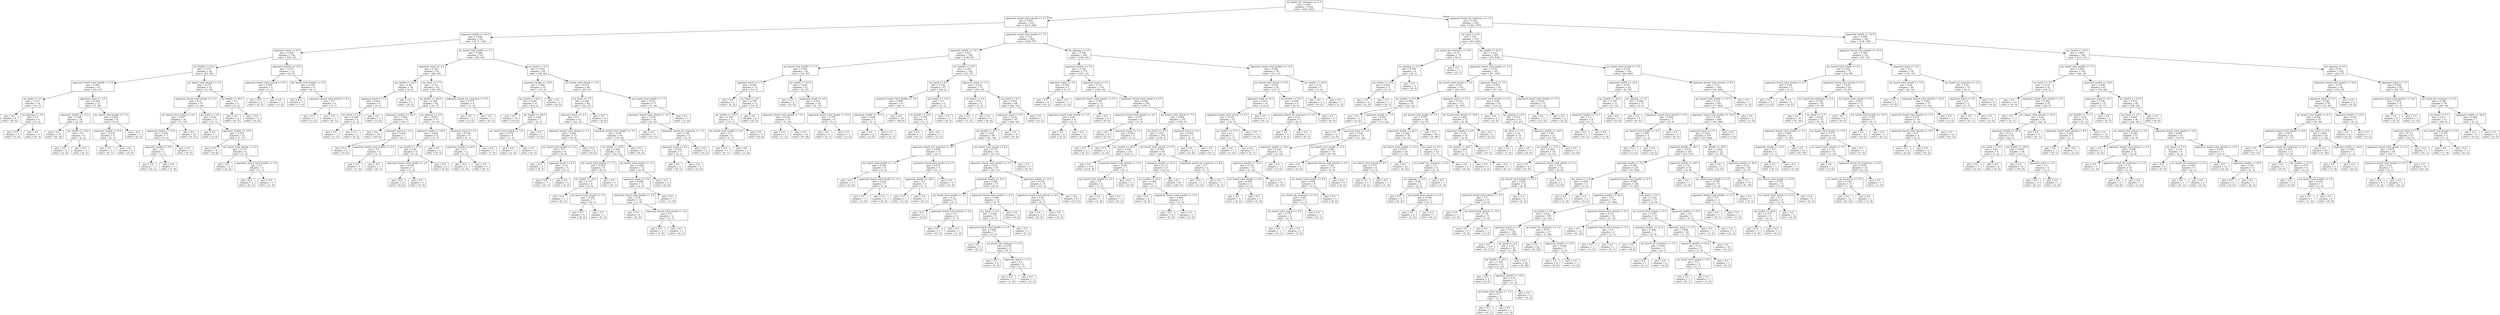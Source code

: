 digraph Tree {
node [shape=box] ;
0 [label="my_board_nb_creatures <= 1.5\ngini = 0.493\nsamples = 1434\nvalue = [633, 801]"] ;
1 [label="opponent_board_total_attack <= 4.5\ngini = 0.443\nsamples = 616\nvalue = [412, 204]"] ;
0 -> 1 [labeldistance=2.5, labelangle=45, headlabel="True"] ;
2 [label="opponent_health <= 20.5\ngini = 0.498\nsamples = 251\nvalue = [117, 134]"] ;
1 -> 2 ;
3 [label="opponent_hand <= 6.5\ngini = 0.426\nsamples = 104\nvalue = [32, 72]"] ;
2 -> 3 ;
4 [label="my_health <= 19.5\ngini = 0.375\nsamples = 92\nvalue = [23, 69]"] ;
3 -> 4 ;
5 [label="opponent_board_total_health <= 0.5\ngini = 0.493\nsamples = 41\nvalue = [18, 23]"] ;
4 -> 5 ;
6 [label="my_hand <= 3.5\ngini = 0.337\nsamples = 14\nvalue = [11, 3]"] ;
5 -> 6 ;
7 [label="gini = 0.0\nsamples = 8\nvalue = [8, 0]"] ;
6 -> 7 ;
8 [label="me_playing <= 0.5\ngini = 0.5\nsamples = 6\nvalue = [3, 3]"] ;
6 -> 8 ;
9 [label="gini = 0.0\nsamples = 3\nvalue = [3, 0]"] ;
8 -> 9 ;
10 [label="gini = 0.0\nsamples = 3\nvalue = [0, 3]"] ;
8 -> 10 ;
11 [label="opponent_hand <= 2.5\ngini = 0.384\nsamples = 27\nvalue = [7, 20]"] ;
5 -> 11 ;
12 [label="opponent_health <= 15.5\ngini = 0.198\nsamples = 18\nvalue = [2, 16]"] ;
11 -> 12 ;
13 [label="gini = 0.0\nsamples = 14\nvalue = [0, 14]"] ;
12 -> 13 ;
14 [label="my_health <= 14.0\ngini = 0.5\nsamples = 4\nvalue = [2, 2]"] ;
12 -> 14 ;
15 [label="gini = 0.0\nsamples = 2\nvalue = [2, 0]"] ;
14 -> 15 ;
16 [label="gini = 0.0\nsamples = 2\nvalue = [0, 2]"] ;
14 -> 16 ;
17 [label="my_board_total_health <= 1.5\ngini = 0.494\nsamples = 9\nvalue = [5, 4]"] ;
11 -> 17 ;
18 [label="opponent_health <= 6.5\ngini = 0.278\nsamples = 6\nvalue = [5, 1]"] ;
17 -> 18 ;
19 [label="gini = 0.0\nsamples = 1\nvalue = [0, 1]"] ;
18 -> 19 ;
20 [label="gini = 0.0\nsamples = 5\nvalue = [5, 0]"] ;
18 -> 20 ;
21 [label="gini = 0.0\nsamples = 3\nvalue = [0, 3]"] ;
17 -> 21 ;
22 [label="my_board_total_attack <= 5.5\ngini = 0.177\nsamples = 51\nvalue = [5, 46]"] ;
4 -> 22 ;
23 [label="opponent_board_total_attack <= 3.5\ngini = 0.12\nsamples = 47\nvalue = [3, 44]"] ;
22 -> 23 ;
24 [label="my_board_total_attack <= 0.5\ngini = 0.057\nsamples = 34\nvalue = [1, 33]"] ;
23 -> 24 ;
25 [label="opponent_health <= 14.5\ngini = 0.245\nsamples = 7\nvalue = [1, 6]"] ;
24 -> 25 ;
26 [label="opponent_health <= 9.0\ngini = 0.5\nsamples = 2\nvalue = [1, 1]"] ;
25 -> 26 ;
27 [label="gini = 0.0\nsamples = 1\nvalue = [0, 1]"] ;
26 -> 27 ;
28 [label="gini = 0.0\nsamples = 1\nvalue = [1, 0]"] ;
26 -> 28 ;
29 [label="gini = 0.0\nsamples = 5\nvalue = [0, 5]"] ;
25 -> 29 ;
30 [label="gini = 0.0\nsamples = 27\nvalue = [0, 27]"] ;
24 -> 30 ;
31 [label="my_hand <= 2.5\ngini = 0.26\nsamples = 13\nvalue = [2, 11]"] ;
23 -> 31 ;
32 [label="gini = 0.0\nsamples = 1\nvalue = [1, 0]"] ;
31 -> 32 ;
33 [label="opponent_health <= 18.5\ngini = 0.153\nsamples = 12\nvalue = [1, 11]"] ;
31 -> 33 ;
34 [label="gini = 0.0\nsamples = 8\nvalue = [0, 8]"] ;
33 -> 34 ;
35 [label="my_board_total_attack <= 2.0\ngini = 0.375\nsamples = 4\nvalue = [1, 3]"] ;
33 -> 35 ;
36 [label="gini = 0.0\nsamples = 2\nvalue = [0, 2]"] ;
35 -> 36 ;
37 [label="opponent_board_total_health <= 3.5\ngini = 0.5\nsamples = 2\nvalue = [1, 1]"] ;
35 -> 37 ;
38 [label="gini = 0.0\nsamples = 1\nvalue = [0, 1]"] ;
37 -> 38 ;
39 [label="gini = 0.0\nsamples = 1\nvalue = [1, 0]"] ;
37 -> 39 ;
40 [label="my_health <= 25.0\ngini = 0.5\nsamples = 4\nvalue = [2, 2]"] ;
22 -> 40 ;
41 [label="gini = 0.0\nsamples = 2\nvalue = [0, 2]"] ;
40 -> 41 ;
42 [label="gini = 0.0\nsamples = 2\nvalue = [2, 0]"] ;
40 -> 42 ;
43 [label="opponent_health <= 12.5\ngini = 0.375\nsamples = 12\nvalue = [9, 3]"] ;
3 -> 43 ;
44 [label="opponent_board_total_attack <= 0.5\ngini = 0.444\nsamples = 3\nvalue = [1, 2]"] ;
43 -> 44 ;
45 [label="gini = 0.0\nsamples = 2\nvalue = [0, 2]"] ;
44 -> 45 ;
46 [label="gini = 0.0\nsamples = 1\nvalue = [1, 0]"] ;
44 -> 46 ;
47 [label="my_board_total_health <= 2.0\ngini = 0.198\nsamples = 9\nvalue = [8, 1]"] ;
43 -> 47 ;
48 [label="gini = 0.0\nsamples = 7\nvalue = [7, 0]"] ;
47 -> 48 ;
49 [label="opponent_board_total_attack <= 2.0\ngini = 0.5\nsamples = 2\nvalue = [1, 1]"] ;
47 -> 49 ;
50 [label="gini = 0.0\nsamples = 1\nvalue = [1, 0]"] ;
49 -> 50 ;
51 [label="gini = 0.0\nsamples = 1\nvalue = [0, 1]"] ;
49 -> 51 ;
52 [label="my_board_total_health <= 1.5\ngini = 0.488\nsamples = 147\nvalue = [85, 62]"] ;
2 -> 52 ;
53 [label="opponent_hand <= 2.5\ngini = 0.383\nsamples = 62\nvalue = [46, 16]"] ;
52 -> 53 ;
54 [label="my_health <= 20.5\ngini = 0.48\nsamples = 10\nvalue = [4, 6]"] ;
53 -> 54 ;
55 [label="opponent_hand <= 1.5\ngini = 0.444\nsamples = 6\nvalue = [4, 2]"] ;
54 -> 55 ;
56 [label="my_hand <= 2.0\ngini = 0.444\nsamples = 3\nvalue = [1, 2]"] ;
55 -> 56 ;
57 [label="gini = 0.0\nsamples = 1\nvalue = [1, 0]"] ;
56 -> 57 ;
58 [label="gini = 0.0\nsamples = 2\nvalue = [0, 2]"] ;
56 -> 58 ;
59 [label="gini = 0.0\nsamples = 3\nvalue = [3, 0]"] ;
55 -> 59 ;
60 [label="gini = 0.0\nsamples = 4\nvalue = [0, 4]"] ;
54 -> 60 ;
61 [label="my_hand <= 7.5\ngini = 0.311\nsamples = 52\nvalue = [42, 10]"] ;
53 -> 61 ;
62 [label="my_health <= 26.5\ngini = 0.249\nsamples = 48\nvalue = [41, 7]"] ;
61 -> 62 ;
63 [label="opponent_health <= 29.5\ngini = 0.062\nsamples = 31\nvalue = [30, 1]"] ;
62 -> 63 ;
64 [label="gini = 0.0\nsamples = 24\nvalue = [24, 0]"] ;
63 -> 64 ;
65 [label="opponent_hand <= 3.5\ngini = 0.245\nsamples = 7\nvalue = [6, 1]"] ;
63 -> 65 ;
66 [label="gini = 0.0\nsamples = 5\nvalue = [5, 0]"] ;
65 -> 66 ;
67 [label="opponent_board_total_health <= 2.5\ngini = 0.5\nsamples = 2\nvalue = [1, 1]"] ;
65 -> 67 ;
68 [label="gini = 0.0\nsamples = 1\nvalue = [1, 0]"] ;
67 -> 68 ;
69 [label="gini = 0.0\nsamples = 1\nvalue = [0, 1]"] ;
67 -> 69 ;
70 [label="me_playing <= 0.5\ngini = 0.457\nsamples = 17\nvalue = [11, 6]"] ;
62 -> 70 ;
71 [label="opponent_health <= 28.5\ngini = 0.469\nsamples = 8\nvalue = [3, 5]"] ;
70 -> 71 ;
72 [label="my_health <= 27.5\ngini = 0.48\nsamples = 5\nvalue = [3, 2]"] ;
71 -> 72 ;
73 [label="opponent_board_total_health <= 2.5\ngini = 0.444\nsamples = 3\nvalue = [1, 2]"] ;
72 -> 73 ;
74 [label="gini = 0.0\nsamples = 2\nvalue = [0, 2]"] ;
73 -> 74 ;
75 [label="gini = 0.0\nsamples = 1\nvalue = [1, 0]"] ;
73 -> 75 ;
76 [label="gini = 0.0\nsamples = 2\nvalue = [2, 0]"] ;
72 -> 76 ;
77 [label="gini = 0.0\nsamples = 3\nvalue = [0, 3]"] ;
71 -> 77 ;
78 [label="opponent_hand <= 3.5\ngini = 0.198\nsamples = 9\nvalue = [8, 1]"] ;
70 -> 78 ;
79 [label="opponent_health <= 29.0\ngini = 0.5\nsamples = 2\nvalue = [1, 1]"] ;
78 -> 79 ;
80 [label="gini = 0.0\nsamples = 1\nvalue = [1, 0]"] ;
79 -> 80 ;
81 [label="gini = 0.0\nsamples = 1\nvalue = [0, 1]"] ;
79 -> 81 ;
82 [label="gini = 0.0\nsamples = 7\nvalue = [7, 0]"] ;
78 -> 82 ;
83 [label="opponent_board_nb_creatures <= 0.5\ngini = 0.375\nsamples = 4\nvalue = [1, 3]"] ;
61 -> 83 ;
84 [label="gini = 0.0\nsamples = 1\nvalue = [1, 0]"] ;
83 -> 84 ;
85 [label="gini = 0.0\nsamples = 3\nvalue = [0, 3]"] ;
83 -> 85 ;
86 [label="my_hand <= 3.5\ngini = 0.497\nsamples = 85\nvalue = [39, 46]"] ;
52 -> 86 ;
87 [label="opponent_health <= 29.5\ngini = 0.388\nsamples = 19\nvalue = [14, 5]"] ;
86 -> 87 ;
88 [label="my_health <= 23.0\ngini = 0.291\nsamples = 17\nvalue = [14, 3]"] ;
87 -> 88 ;
89 [label="gini = 0.0\nsamples = 10\nvalue = [10, 0]"] ;
88 -> 89 ;
90 [label="my_health <= 28.5\ngini = 0.49\nsamples = 7\nvalue = [4, 3]"] ;
88 -> 90 ;
91 [label="my_board_total_attack <= 1.0\ngini = 0.375\nsamples = 4\nvalue = [1, 3]"] ;
90 -> 91 ;
92 [label="gini = 0.0\nsamples = 1\nvalue = [1, 0]"] ;
91 -> 92 ;
93 [label="gini = 0.0\nsamples = 3\nvalue = [0, 3]"] ;
91 -> 93 ;
94 [label="gini = 0.0\nsamples = 3\nvalue = [3, 0]"] ;
90 -> 94 ;
95 [label="gini = 0.0\nsamples = 2\nvalue = [0, 2]"] ;
87 -> 95 ;
96 [label="my_board_total_attack <= 4.5\ngini = 0.471\nsamples = 66\nvalue = [25, 41]"] ;
86 -> 96 ;
97 [label="my_hand <= 7.5\ngini = 0.495\nsamples = 49\nvalue = [22, 27]"] ;
96 -> 97 ;
98 [label="opponent_hand <= 2.5\ngini = 0.5\nsamples = 43\nvalue = [22, 21]"] ;
97 -> 98 ;
99 [label="opponent_board_total_attack <= 1.5\ngini = 0.426\nsamples = 13\nvalue = [4, 9]"] ;
98 -> 99 ;
100 [label="my_board_total_health <= 3.5\ngini = 0.5\nsamples = 8\nvalue = [4, 4]"] ;
99 -> 100 ;
101 [label="gini = 0.0\nsamples = 3\nvalue = [0, 3]"] ;
100 -> 101 ;
102 [label="opponent_hand <= 0.5\ngini = 0.32\nsamples = 5\nvalue = [4, 1]"] ;
100 -> 102 ;
103 [label="gini = 0.0\nsamples = 1\nvalue = [0, 1]"] ;
102 -> 103 ;
104 [label="gini = 0.0\nsamples = 4\nvalue = [4, 0]"] ;
102 -> 104 ;
105 [label="gini = 0.0\nsamples = 5\nvalue = [0, 5]"] ;
99 -> 105 ;
106 [label="opponent_board_total_health <= 3.5\ngini = 0.48\nsamples = 30\nvalue = [18, 12]"] ;
98 -> 106 ;
107 [label="my_health <= 25.5\ngini = 0.496\nsamples = 22\nvalue = [10, 12]"] ;
106 -> 107 ;
108 [label="my_board_total_health <= 7.5\ngini = 0.444\nsamples = 9\nvalue = [6, 3]"] ;
107 -> 108 ;
109 [label="my_health <= 10.5\ngini = 0.375\nsamples = 8\nvalue = [6, 2]"] ;
108 -> 109 ;
110 [label="gini = 0.0\nsamples = 1\nvalue = [0, 1]"] ;
109 -> 110 ;
111 [label="my_board_total_attack <= 3.5\ngini = 0.245\nsamples = 7\nvalue = [6, 1]"] ;
109 -> 111 ;
112 [label="gini = 0.0\nsamples = 6\nvalue = [6, 0]"] ;
111 -> 112 ;
113 [label="gini = 0.0\nsamples = 1\nvalue = [0, 1]"] ;
111 -> 113 ;
114 [label="gini = 0.0\nsamples = 1\nvalue = [0, 1]"] ;
108 -> 114 ;
115 [label="my_board_total_attack <= 3.5\ngini = 0.426\nsamples = 13\nvalue = [4, 9]"] ;
107 -> 115 ;
116 [label="opponent_hand <= 7.0\ngini = 0.298\nsamples = 11\nvalue = [2, 9]"] ;
115 -> 116 ;
117 [label="opponent_board_total_health <= 2.5\ngini = 0.18\nsamples = 10\nvalue = [1, 9]"] ;
116 -> 117 ;
118 [label="gini = 0.0\nsamples = 8\nvalue = [0, 8]"] ;
117 -> 118 ;
119 [label="opponent_board_total_attack <= 2.0\ngini = 0.5\nsamples = 2\nvalue = [1, 1]"] ;
117 -> 119 ;
120 [label="gini = 0.0\nsamples = 1\nvalue = [1, 0]"] ;
119 -> 120 ;
121 [label="gini = 0.0\nsamples = 1\nvalue = [0, 1]"] ;
119 -> 121 ;
122 [label="gini = 0.0\nsamples = 1\nvalue = [1, 0]"] ;
116 -> 122 ;
123 [label="gini = 0.0\nsamples = 2\nvalue = [2, 0]"] ;
115 -> 123 ;
124 [label="gini = 0.0\nsamples = 8\nvalue = [8, 0]"] ;
106 -> 124 ;
125 [label="gini = 0.0\nsamples = 6\nvalue = [0, 6]"] ;
97 -> 125 ;
126 [label="my_board_total_health <= 7.5\ngini = 0.291\nsamples = 17\nvalue = [3, 14]"] ;
96 -> 126 ;
127 [label="opponent_board_total_attack <= 3.5\ngini = 0.219\nsamples = 16\nvalue = [2, 14]"] ;
126 -> 127 ;
128 [label="gini = 0.0\nsamples = 11\nvalue = [0, 11]"] ;
127 -> 128 ;
129 [label="opponent_board_nb_creatures <= 1.5\ngini = 0.48\nsamples = 5\nvalue = [2, 3]"] ;
127 -> 129 ;
130 [label="opponent_hand <= 4.0\ngini = 0.444\nsamples = 3\nvalue = [2, 1]"] ;
129 -> 130 ;
131 [label="gini = 0.0\nsamples = 1\nvalue = [0, 1]"] ;
130 -> 131 ;
132 [label="gini = 0.0\nsamples = 2\nvalue = [2, 0]"] ;
130 -> 132 ;
133 [label="gini = 0.0\nsamples = 2\nvalue = [0, 2]"] ;
129 -> 133 ;
134 [label="gini = 0.0\nsamples = 1\nvalue = [1, 0]"] ;
126 -> 134 ;
135 [label="opponent_board_total_health <= 7.5\ngini = 0.31\nsamples = 365\nvalue = [295, 70]"] ;
1 -> 135 ;
136 [label="opponent_health <= 15.5\ngini = 0.421\nsamples = 156\nvalue = [109, 47]"] ;
135 -> 136 ;
137 [label="my_board_total_health <= 1.5\ngini = 0.494\nsamples = 36\nvalue = [16, 20]"] ;
136 -> 137 ;
138 [label="opponent_hand <= 1.5\ngini = 0.444\nsamples = 15\nvalue = [10, 5]"] ;
137 -> 138 ;
139 [label="gini = 0.0\nsamples = 2\nvalue = [0, 2]"] ;
138 -> 139 ;
140 [label="my_hand <= 4.5\ngini = 0.355\nsamples = 13\nvalue = [10, 3]"] ;
138 -> 140 ;
141 [label="my_health <= 16.5\ngini = 0.165\nsamples = 11\nvalue = [10, 1]"] ;
140 -> 141 ;
142 [label="my_board_total_health <= 0.5\ngini = 0.5\nsamples = 2\nvalue = [1, 1]"] ;
141 -> 142 ;
143 [label="gini = 0.0\nsamples = 1\nvalue = [0, 1]"] ;
142 -> 143 ;
144 [label="gini = 0.0\nsamples = 1\nvalue = [1, 0]"] ;
142 -> 144 ;
145 [label="gini = 0.0\nsamples = 9\nvalue = [9, 0]"] ;
141 -> 145 ;
146 [label="gini = 0.0\nsamples = 2\nvalue = [0, 2]"] ;
140 -> 146 ;
147 [label="my_health <= 16.5\ngini = 0.408\nsamples = 21\nvalue = [6, 15]"] ;
137 -> 147 ;
148 [label="gini = 0.0\nsamples = 2\nvalue = [2, 0]"] ;
147 -> 148 ;
149 [label="opponent_hand <= 5.0\ngini = 0.332\nsamples = 19\nvalue = [4, 15]"] ;
147 -> 149 ;
150 [label="opponent_board_total_health <= 2.5\ngini = 0.124\nsamples = 15\nvalue = [1, 14]"] ;
149 -> 150 ;
151 [label="gini = 0.0\nsamples = 1\nvalue = [1, 0]"] ;
150 -> 151 ;
152 [label="gini = 0.0\nsamples = 14\nvalue = [0, 14]"] ;
150 -> 152 ;
153 [label="opponent_board_total_health <= 4.0\ngini = 0.375\nsamples = 4\nvalue = [3, 1]"] ;
149 -> 153 ;
154 [label="gini = 0.0\nsamples = 1\nvalue = [0, 1]"] ;
153 -> 154 ;
155 [label="gini = 0.0\nsamples = 3\nvalue = [3, 0]"] ;
153 -> 155 ;
156 [label="my_health <= 18.5\ngini = 0.349\nsamples = 120\nvalue = [93, 27]"] ;
136 -> 156 ;
157 [label="my_hand <= 6.5\ngini = 0.156\nsamples = 47\nvalue = [43, 4]"] ;
156 -> 157 ;
158 [label="opponent_board_total_health <= 2.5\ngini = 0.048\nsamples = 41\nvalue = [40, 1]"] ;
157 -> 158 ;
159 [label="opponent_health <= 27.0\ngini = 0.444\nsamples = 3\nvalue = [2, 1]"] ;
158 -> 159 ;
160 [label="gini = 0.0\nsamples = 2\nvalue = [2, 0]"] ;
159 -> 160 ;
161 [label="gini = 0.0\nsamples = 1\nvalue = [0, 1]"] ;
159 -> 161 ;
162 [label="gini = 0.0\nsamples = 38\nvalue = [38, 0]"] ;
158 -> 162 ;
163 [label="my_health <= 13.5\ngini = 0.5\nsamples = 6\nvalue = [3, 3]"] ;
157 -> 163 ;
164 [label="my_health <= 10.0\ngini = 0.375\nsamples = 4\nvalue = [3, 1]"] ;
163 -> 164 ;
165 [label="gini = 0.0\nsamples = 1\nvalue = [0, 1]"] ;
164 -> 165 ;
166 [label="gini = 0.0\nsamples = 3\nvalue = [3, 0]"] ;
164 -> 166 ;
167 [label="gini = 0.0\nsamples = 2\nvalue = [0, 2]"] ;
163 -> 167 ;
168 [label="opponent_hand <= 1.5\ngini = 0.432\nsamples = 73\nvalue = [50, 23]"] ;
156 -> 168 ;
169 [label="my_hand <= 2.0\ngini = 0.32\nsamples = 5\nvalue = [1, 4]"] ;
168 -> 169 ;
170 [label="gini = 0.0\nsamples = 1\nvalue = [1, 0]"] ;
169 -> 170 ;
171 [label="gini = 0.0\nsamples = 4\nvalue = [0, 4]"] ;
169 -> 171 ;
172 [label="my_hand <= 8.5\ngini = 0.403\nsamples = 68\nvalue = [49, 19]"] ;
168 -> 172 ;
173 [label="opponent_hand <= 5.5\ngini = 0.393\nsamples = 67\nvalue = [49, 18]"] ;
172 -> 173 ;
174 [label="my_health <= 21.5\ngini = 0.424\nsamples = 59\nvalue = [41, 18]"] ;
173 -> 174 ;
175 [label="opponent_board_nb_creatures <= 2.5\ngini = 0.498\nsamples = 15\nvalue = [8, 7]"] ;
174 -> 175 ;
176 [label="my_board_total_health <= 1.0\ngini = 0.444\nsamples = 9\nvalue = [3, 6]"] ;
175 -> 176 ;
177 [label="gini = 0.0\nsamples = 2\nvalue = [2, 0]"] ;
176 -> 177 ;
178 [label="opponent_board_total_health <= 3.5\ngini = 0.245\nsamples = 7\nvalue = [1, 6]"] ;
176 -> 178 ;
179 [label="gini = 0.0\nsamples = 1\nvalue = [1, 0]"] ;
178 -> 179 ;
180 [label="gini = 0.0\nsamples = 6\nvalue = [0, 6]"] ;
178 -> 180 ;
181 [label="opponent_board_total_health <= 6.5\ngini = 0.278\nsamples = 6\nvalue = [5, 1]"] ;
175 -> 181 ;
182 [label="opponent_health <= 28.0\ngini = 0.5\nsamples = 2\nvalue = [1, 1]"] ;
181 -> 182 ;
183 [label="gini = 0.0\nsamples = 1\nvalue = [1, 0]"] ;
182 -> 183 ;
184 [label="gini = 0.0\nsamples = 1\nvalue = [0, 1]"] ;
182 -> 184 ;
185 [label="gini = 0.0\nsamples = 4\nvalue = [4, 0]"] ;
181 -> 185 ;
186 [label="my_board_total_attack <= 2.5\ngini = 0.375\nsamples = 44\nvalue = [33, 11]"] ;
174 -> 186 ;
187 [label="opponent_board_total_health <= 5.5\ngini = 0.431\nsamples = 35\nvalue = [24, 11]"] ;
186 -> 187 ;
188 [label="opponent_health <= 23.5\ngini = 0.498\nsamples = 17\nvalue = [9, 8]"] ;
187 -> 188 ;
189 [label="my_board_total_health <= 1.5\ngini = 0.32\nsamples = 5\nvalue = [4, 1]"] ;
188 -> 189 ;
190 [label="gini = 0.0\nsamples = 3\nvalue = [3, 0]"] ;
189 -> 190 ;
191 [label="opponent_board_total_attack <= 6.0\ngini = 0.5\nsamples = 2\nvalue = [1, 1]"] ;
189 -> 191 ;
192 [label="gini = 0.0\nsamples = 1\nvalue = [0, 1]"] ;
191 -> 192 ;
193 [label="gini = 0.0\nsamples = 1\nvalue = [1, 0]"] ;
191 -> 193 ;
194 [label="opponent_board_total_health <= 4.5\ngini = 0.486\nsamples = 12\nvalue = [5, 7]"] ;
188 -> 194 ;
195 [label="my_hand <= 6.5\ngini = 0.469\nsamples = 8\nvalue = [5, 3]"] ;
194 -> 195 ;
196 [label="opponent_board_total_health <= 3.5\ngini = 0.408\nsamples = 7\nvalue = [5, 2]"] ;
195 -> 196 ;
197 [label="gini = 0.0\nsamples = 1\nvalue = [0, 1]"] ;
196 -> 197 ;
198 [label="my_board_nb_creatures <= 0.5\ngini = 0.278\nsamples = 6\nvalue = [5, 1]"] ;
196 -> 198 ;
199 [label="gini = 0.0\nsamples = 4\nvalue = [4, 0]"] ;
198 -> 199 ;
200 [label="opponent_hand <= 3.5\ngini = 0.5\nsamples = 2\nvalue = [1, 1]"] ;
198 -> 200 ;
201 [label="gini = 0.0\nsamples = 1\nvalue = [1, 0]"] ;
200 -> 201 ;
202 [label="gini = 0.0\nsamples = 1\nvalue = [0, 1]"] ;
200 -> 202 ;
203 [label="gini = 0.0\nsamples = 1\nvalue = [0, 1]"] ;
195 -> 203 ;
204 [label="gini = 0.0\nsamples = 4\nvalue = [0, 4]"] ;
194 -> 204 ;
205 [label="opponent_health <= 21.0\ngini = 0.278\nsamples = 18\nvalue = [15, 3]"] ;
187 -> 205 ;
206 [label="opponent_board_total_attack <= 8.5\ngini = 0.48\nsamples = 5\nvalue = [2, 3]"] ;
205 -> 206 ;
207 [label="gini = 0.0\nsamples = 3\nvalue = [0, 3]"] ;
206 -> 207 ;
208 [label="gini = 0.0\nsamples = 2\nvalue = [2, 0]"] ;
206 -> 208 ;
209 [label="gini = 0.0\nsamples = 13\nvalue = [13, 0]"] ;
205 -> 209 ;
210 [label="gini = 0.0\nsamples = 9\nvalue = [9, 0]"] ;
186 -> 210 ;
211 [label="gini = 0.0\nsamples = 8\nvalue = [8, 0]"] ;
173 -> 211 ;
212 [label="gini = 0.0\nsamples = 1\nvalue = [0, 1]"] ;
172 -> 212 ;
213 [label="me_playing <= 0.5\ngini = 0.196\nsamples = 209\nvalue = [186, 23]"] ;
135 -> 213 ;
214 [label="opponent_health <= 5.5\ngini = 0.125\nsamples = 179\nvalue = [167, 12]"] ;
213 -> 214 ;
215 [label="opponent_hand <= 4.5\ngini = 0.444\nsamples = 3\nvalue = [1, 2]"] ;
214 -> 215 ;
216 [label="gini = 0.0\nsamples = 2\nvalue = [0, 2]"] ;
215 -> 216 ;
217 [label="gini = 0.0\nsamples = 1\nvalue = [1, 0]"] ;
215 -> 217 ;
218 [label="opponent_hand <= 0.5\ngini = 0.107\nsamples = 176\nvalue = [166, 10]"] ;
214 -> 218 ;
219 [label="opponent_board_total_health <= 9.5\ngini = 0.397\nsamples = 11\nvalue = [8, 3]"] ;
218 -> 219 ;
220 [label="opponent_board_total_attack <= 7.0\ngini = 0.48\nsamples = 5\nvalue = [2, 3]"] ;
219 -> 220 ;
221 [label="gini = 0.0\nsamples = 2\nvalue = [2, 0]"] ;
220 -> 221 ;
222 [label="gini = 0.0\nsamples = 3\nvalue = [0, 3]"] ;
220 -> 222 ;
223 [label="gini = 0.0\nsamples = 6\nvalue = [6, 0]"] ;
219 -> 223 ;
224 [label="opponent_board_total_attack <= 5.5\ngini = 0.081\nsamples = 165\nvalue = [158, 7]"] ;
218 -> 224 ;
225 [label="opponent_board_total_health <= 9.5\ngini = 0.375\nsamples = 8\nvalue = [6, 2]"] ;
224 -> 225 ;
226 [label="gini = 0.0\nsamples = 5\nvalue = [5, 0]"] ;
225 -> 226 ;
227 [label="opponent_hand <= 3.5\ngini = 0.444\nsamples = 3\nvalue = [1, 2]"] ;
225 -> 227 ;
228 [label="gini = 0.0\nsamples = 2\nvalue = [0, 2]"] ;
227 -> 228 ;
229 [label="gini = 0.0\nsamples = 1\nvalue = [1, 0]"] ;
227 -> 229 ;
230 [label="my_board_total_attack <= 7.5\ngini = 0.062\nsamples = 157\nvalue = [152, 5]"] ;
224 -> 230 ;
231 [label="my_hand <= 6.5\ngini = 0.051\nsamples = 154\nvalue = [150, 4]"] ;
230 -> 231 ;
232 [label="my_health <= 26.5\ngini = 0.016\nsamples = 125\nvalue = [124, 1]"] ;
231 -> 232 ;
233 [label="gini = 0.0\nsamples = 118\nvalue = [118, 0]"] ;
232 -> 233 ;
234 [label="opponent_board_total_attack <= 11.0\ngini = 0.245\nsamples = 7\nvalue = [6, 1]"] ;
232 -> 234 ;
235 [label="my_board_total_health <= 4.0\ngini = 0.5\nsamples = 2\nvalue = [1, 1]"] ;
234 -> 235 ;
236 [label="gini = 0.0\nsamples = 1\nvalue = [1, 0]"] ;
235 -> 236 ;
237 [label="gini = 0.0\nsamples = 1\nvalue = [0, 1]"] ;
235 -> 237 ;
238 [label="gini = 0.0\nsamples = 5\nvalue = [5, 0]"] ;
234 -> 238 ;
239 [label="my_board_total_attack <= 3.5\ngini = 0.185\nsamples = 29\nvalue = [26, 3]"] ;
231 -> 239 ;
240 [label="opponent_health <= 23.0\ngini = 0.137\nsamples = 27\nvalue = [25, 2]"] ;
239 -> 240 ;
241 [label="my_health <= 14.5\ngini = 0.408\nsamples = 7\nvalue = [5, 2]"] ;
240 -> 241 ;
242 [label="gini = 0.0\nsamples = 4\nvalue = [4, 0]"] ;
241 -> 242 ;
243 [label="opponent_board_total_health <= 12.5\ngini = 0.444\nsamples = 3\nvalue = [1, 2]"] ;
241 -> 243 ;
244 [label="gini = 0.0\nsamples = 2\nvalue = [0, 2]"] ;
243 -> 244 ;
245 [label="gini = 0.0\nsamples = 1\nvalue = [1, 0]"] ;
243 -> 245 ;
246 [label="gini = 0.0\nsamples = 20\nvalue = [20, 0]"] ;
240 -> 246 ;
247 [label="opponent_board_nb_creatures <= 6.0\ngini = 0.5\nsamples = 2\nvalue = [1, 1]"] ;
239 -> 247 ;
248 [label="gini = 0.0\nsamples = 1\nvalue = [1, 0]"] ;
247 -> 248 ;
249 [label="gini = 0.0\nsamples = 1\nvalue = [0, 1]"] ;
247 -> 249 ;
250 [label="opponent_hand <= 5.0\ngini = 0.444\nsamples = 3\nvalue = [2, 1]"] ;
230 -> 250 ;
251 [label="gini = 0.0\nsamples = 2\nvalue = [2, 0]"] ;
250 -> 251 ;
252 [label="gini = 0.0\nsamples = 1\nvalue = [0, 1]"] ;
250 -> 252 ;
253 [label="opponent_board_total_health <= 14.5\ngini = 0.464\nsamples = 30\nvalue = [19, 11]"] ;
213 -> 253 ;
254 [label="my_board_total_attack <= 4.5\ngini = 0.403\nsamples = 25\nvalue = [18, 7]"] ;
253 -> 254 ;
255 [label="opponent_hand <= 6.0\ngini = 0.219\nsamples = 16\nvalue = [14, 2]"] ;
254 -> 255 ;
256 [label="opponent_board_total_attack <= 6.5\ngini = 0.124\nsamples = 15\nvalue = [14, 1]"] ;
255 -> 256 ;
257 [label="my_health <= 17.0\ngini = 0.5\nsamples = 2\nvalue = [1, 1]"] ;
256 -> 257 ;
258 [label="gini = 0.0\nsamples = 1\nvalue = [1, 0]"] ;
257 -> 258 ;
259 [label="gini = 0.0\nsamples = 1\nvalue = [0, 1]"] ;
257 -> 259 ;
260 [label="gini = 0.0\nsamples = 13\nvalue = [13, 0]"] ;
256 -> 260 ;
261 [label="gini = 0.0\nsamples = 1\nvalue = [0, 1]"] ;
255 -> 261 ;
262 [label="my_health <= 23.5\ngini = 0.494\nsamples = 9\nvalue = [4, 5]"] ;
254 -> 262 ;
263 [label="opponent_board_nb_creatures <= 3.5\ngini = 0.32\nsamples = 5\nvalue = [4, 1]"] ;
262 -> 263 ;
264 [label="gini = 0.0\nsamples = 4\nvalue = [4, 0]"] ;
263 -> 264 ;
265 [label="gini = 0.0\nsamples = 1\nvalue = [0, 1]"] ;
263 -> 265 ;
266 [label="gini = 0.0\nsamples = 4\nvalue = [0, 4]"] ;
262 -> 266 ;
267 [label="my_health <= 26.0\ngini = 0.32\nsamples = 5\nvalue = [1, 4]"] ;
253 -> 267 ;
268 [label="gini = 0.0\nsamples = 4\nvalue = [0, 4]"] ;
267 -> 268 ;
269 [label="gini = 0.0\nsamples = 1\nvalue = [1, 0]"] ;
267 -> 269 ;
270 [label="opponent_board_nb_creatures <= 1.5\ngini = 0.394\nsamples = 818\nvalue = [221, 597]"] ;
0 -> 270 [labeldistance=2.5, labelangle=-45, headlabel="False"] ;
271 [label="my_hand <= 0.5\ngini = 0.27\nsamples = 515\nvalue = [83, 432]"] ;
270 -> 271 ;
272 [label="my_board_nb_creatures <= 6.0\ngini = 0.32\nsamples = 10\nvalue = [8, 2]"] ;
271 -> 272 ;
273 [label="me_playing <= 0.5\ngini = 0.198\nsamples = 9\nvalue = [8, 1]"] ;
272 -> 273 ;
274 [label="my_health <= 16.0\ngini = 0.444\nsamples = 3\nvalue = [2, 1]"] ;
273 -> 274 ;
275 [label="gini = 0.0\nsamples = 2\nvalue = [2, 0]"] ;
274 -> 275 ;
276 [label="gini = 0.0\nsamples = 1\nvalue = [0, 1]"] ;
274 -> 276 ;
277 [label="gini = 0.0\nsamples = 6\nvalue = [6, 0]"] ;
273 -> 277 ;
278 [label="gini = 0.0\nsamples = 1\nvalue = [0, 1]"] ;
272 -> 278 ;
279 [label="my_health <= 22.5\ngini = 0.253\nsamples = 505\nvalue = [75, 430]"] ;
271 -> 279 ;
280 [label="opponent_board_total_health <= 3.5\ngini = 0.379\nsamples = 201\nvalue = [51, 150]"] ;
279 -> 280 ;
281 [label="my_board_total_attack <= 5.5\ngini = 0.267\nsamples = 151\nvalue = [24, 127]"] ;
280 -> 281 ;
282 [label="my_health <= 8.5\ngini = 0.488\nsamples = 38\nvalue = [16, 22]"] ;
281 -> 282 ;
283 [label="gini = 0.0\nsamples = 3\nvalue = [3, 0]"] ;
282 -> 283 ;
284 [label="opponent_health <= 7.5\ngini = 0.467\nsamples = 35\nvalue = [13, 22]"] ;
282 -> 284 ;
285 [label="gini = 0.0\nsamples = 2\nvalue = [2, 0]"] ;
284 -> 285 ;
286 [label="opponent_hand <= 2.5\ngini = 0.444\nsamples = 33\nvalue = [11, 22]"] ;
284 -> 286 ;
287 [label="opponent_health <= 28.5\ngini = 0.245\nsamples = 14\nvalue = [2, 12]"] ;
286 -> 287 ;
288 [label="opponent_health <= 16.0\ngini = 0.142\nsamples = 13\nvalue = [1, 12]"] ;
287 -> 288 ;
289 [label="my_board_total_health <= 6.5\ngini = 0.444\nsamples = 3\nvalue = [1, 2]"] ;
288 -> 289 ;
290 [label="gini = 0.0\nsamples = 2\nvalue = [0, 2]"] ;
289 -> 290 ;
291 [label="gini = 0.0\nsamples = 1\nvalue = [1, 0]"] ;
289 -> 291 ;
292 [label="gini = 0.0\nsamples = 10\nvalue = [0, 10]"] ;
288 -> 292 ;
293 [label="gini = 0.0\nsamples = 1\nvalue = [1, 0]"] ;
287 -> 293 ;
294 [label="my_board_total_health <= 2.5\ngini = 0.499\nsamples = 19\nvalue = [9, 10]"] ;
286 -> 294 ;
295 [label="gini = 0.0\nsamples = 4\nvalue = [0, 4]"] ;
294 -> 295 ;
296 [label="opponent_board_total_attack <= 0.5\ngini = 0.48\nsamples = 15\nvalue = [9, 6]"] ;
294 -> 296 ;
297 [label="my_board_total_health <= 5.5\ngini = 0.444\nsamples = 9\nvalue = [3, 6]"] ;
296 -> 297 ;
298 [label="my_board_nb_creatures <= 3.0\ngini = 0.48\nsamples = 5\nvalue = [3, 2]"] ;
297 -> 298 ;
299 [label="my_board_total_attack <= 3.5\ngini = 0.375\nsamples = 4\nvalue = [3, 1]"] ;
298 -> 299 ;
300 [label="gini = 0.0\nsamples = 1\nvalue = [0, 1]"] ;
299 -> 300 ;
301 [label="gini = 0.0\nsamples = 3\nvalue = [3, 0]"] ;
299 -> 301 ;
302 [label="gini = 0.0\nsamples = 1\nvalue = [0, 1]"] ;
298 -> 302 ;
303 [label="gini = 0.0\nsamples = 4\nvalue = [0, 4]"] ;
297 -> 303 ;
304 [label="gini = 0.0\nsamples = 6\nvalue = [6, 0]"] ;
296 -> 304 ;
305 [label="opponent_hand <= 5.5\ngini = 0.132\nsamples = 113\nvalue = [8, 105]"] ;
281 -> 305 ;
306 [label="my_board_total_health <= 7.5\ngini = 0.076\nsamples = 101\nvalue = [4, 97]"] ;
305 -> 306 ;
307 [label="opponent_health <= 22.5\ngini = 0.202\nsamples = 35\nvalue = [4, 31]"] ;
306 -> 307 ;
308 [label="my_board_total_health <= 4.5\ngini = 0.077\nsamples = 25\nvalue = [1, 24]"] ;
307 -> 308 ;
309 [label="my_board_total_attack <= 8.5\ngini = 0.375\nsamples = 4\nvalue = [1, 3]"] ;
308 -> 309 ;
310 [label="gini = 0.0\nsamples = 3\nvalue = [0, 3]"] ;
309 -> 310 ;
311 [label="gini = 0.0\nsamples = 1\nvalue = [1, 0]"] ;
309 -> 311 ;
312 [label="gini = 0.0\nsamples = 21\nvalue = [0, 21]"] ;
308 -> 312 ;
313 [label="my_hand <= 4.5\ngini = 0.42\nsamples = 10\nvalue = [3, 7]"] ;
307 -> 313 ;
314 [label="my_board_nb_creatures <= 4.5\ngini = 0.5\nsamples = 6\nvalue = [3, 3]"] ;
313 -> 314 ;
315 [label="me_playing <= 0.5\ngini = 0.48\nsamples = 5\nvalue = [2, 3]"] ;
314 -> 315 ;
316 [label="gini = 0.0\nsamples = 2\nvalue = [0, 2]"] ;
315 -> 316 ;
317 [label="my_board_total_attack <= 8.0\ngini = 0.444\nsamples = 3\nvalue = [2, 1]"] ;
315 -> 317 ;
318 [label="gini = 0.0\nsamples = 2\nvalue = [2, 0]"] ;
317 -> 318 ;
319 [label="gini = 0.0\nsamples = 1\nvalue = [0, 1]"] ;
317 -> 319 ;
320 [label="gini = 0.0\nsamples = 1\nvalue = [1, 0]"] ;
314 -> 320 ;
321 [label="gini = 0.0\nsamples = 4\nvalue = [0, 4]"] ;
313 -> 321 ;
322 [label="gini = 0.0\nsamples = 66\nvalue = [0, 66]"] ;
306 -> 322 ;
323 [label="my_board_total_attack <= 18.0\ngini = 0.444\nsamples = 12\nvalue = [4, 8]"] ;
305 -> 323 ;
324 [label="opponent_health <= 9.5\ngini = 0.32\nsamples = 10\nvalue = [2, 8]"] ;
323 -> 324 ;
325 [label="my_health <= 16.0\ngini = 0.444\nsamples = 3\nvalue = [2, 1]"] ;
324 -> 325 ;
326 [label="gini = 0.0\nsamples = 2\nvalue = [2, 0]"] ;
325 -> 326 ;
327 [label="gini = 0.0\nsamples = 1\nvalue = [0, 1]"] ;
325 -> 327 ;
328 [label="gini = 0.0\nsamples = 7\nvalue = [0, 7]"] ;
324 -> 328 ;
329 [label="gini = 0.0\nsamples = 2\nvalue = [2, 0]"] ;
323 -> 329 ;
330 [label="opponent_hand <= 5.5\ngini = 0.497\nsamples = 50\nvalue = [27, 23]"] ;
280 -> 330 ;
331 [label="my_board_total_attack <= 3.5\ngini = 0.48\nsamples = 35\nvalue = [14, 21]"] ;
330 -> 331 ;
332 [label="gini = 0.0\nsamples = 4\nvalue = [4, 0]"] ;
331 -> 332 ;
333 [label="me_playing <= 0.5\ngini = 0.437\nsamples = 31\nvalue = [10, 21]"] ;
331 -> 333 ;
334 [label="my_hand <= 1.5\ngini = 0.18\nsamples = 10\nvalue = [1, 9]"] ;
333 -> 334 ;
335 [label="gini = 0.0\nsamples = 1\nvalue = [1, 0]"] ;
334 -> 335 ;
336 [label="gini = 0.0\nsamples = 9\nvalue = [0, 9]"] ;
334 -> 336 ;
337 [label="opponent_health <= 24.5\ngini = 0.49\nsamples = 21\nvalue = [9, 12]"] ;
333 -> 337 ;
338 [label="my_health <= 13.5\ngini = 0.444\nsamples = 18\nvalue = [6, 12]"] ;
337 -> 338 ;
339 [label="gini = 0.0\nsamples = 4\nvalue = [0, 4]"] ;
338 -> 339 ;
340 [label="opponent_board_total_attack <= 7.0\ngini = 0.49\nsamples = 14\nvalue = [6, 8]"] ;
338 -> 340 ;
341 [label="my_board_total_health <= 10.5\ngini = 0.444\nsamples = 12\nvalue = [4, 8]"] ;
340 -> 341 ;
342 [label="opponent_board_total_attack <= 3.5\ngini = 0.5\nsamples = 8\nvalue = [4, 4]"] ;
341 -> 342 ;
343 [label="gini = 0.0\nsamples = 3\nvalue = [3, 0]"] ;
342 -> 343 ;
344 [label="my_board_total_attack <= 10.0\ngini = 0.32\nsamples = 5\nvalue = [1, 4]"] ;
342 -> 344 ;
345 [label="gini = 0.0\nsamples = 4\nvalue = [0, 4]"] ;
344 -> 345 ;
346 [label="gini = 0.0\nsamples = 1\nvalue = [1, 0]"] ;
344 -> 346 ;
347 [label="gini = 0.0\nsamples = 4\nvalue = [0, 4]"] ;
341 -> 347 ;
348 [label="gini = 0.0\nsamples = 2\nvalue = [2, 0]"] ;
340 -> 348 ;
349 [label="gini = 0.0\nsamples = 3\nvalue = [3, 0]"] ;
337 -> 349 ;
350 [label="opponent_board_total_health <= 7.5\ngini = 0.231\nsamples = 15\nvalue = [13, 2]"] ;
330 -> 350 ;
351 [label="gini = 0.0\nsamples = 13\nvalue = [13, 0]"] ;
350 -> 351 ;
352 [label="gini = 0.0\nsamples = 2\nvalue = [0, 2]"] ;
350 -> 352 ;
353 [label="my_board_total_attack <= 3.5\ngini = 0.145\nsamples = 304\nvalue = [24, 280]"] ;
279 -> 353 ;
354 [label="opponent_health <= 22.0\ngini = 0.397\nsamples = 22\nvalue = [6, 16]"] ;
353 -> 354 ;
355 [label="my_health <= 23.5\ngini = 0.165\nsamples = 11\nvalue = [1, 10]"] ;
354 -> 355 ;
356 [label="opponent_health <= 11.5\ngini = 0.5\nsamples = 2\nvalue = [1, 1]"] ;
355 -> 356 ;
357 [label="gini = 0.0\nsamples = 1\nvalue = [0, 1]"] ;
356 -> 357 ;
358 [label="gini = 0.0\nsamples = 1\nvalue = [1, 0]"] ;
356 -> 358 ;
359 [label="gini = 0.0\nsamples = 9\nvalue = [0, 9]"] ;
355 -> 359 ;
360 [label="me_playing <= 0.5\ngini = 0.496\nsamples = 11\nvalue = [5, 6]"] ;
354 -> 360 ;
361 [label="gini = 0.0\nsamples = 4\nvalue = [0, 4]"] ;
360 -> 361 ;
362 [label="opponent_board_total_attack <= 0.5\ngini = 0.408\nsamples = 7\nvalue = [5, 2]"] ;
360 -> 362 ;
363 [label="my_board_total_health <= 4.5\ngini = 0.444\nsamples = 3\nvalue = [1, 2]"] ;
362 -> 363 ;
364 [label="gini = 0.0\nsamples = 1\nvalue = [1, 0]"] ;
363 -> 364 ;
365 [label="gini = 0.0\nsamples = 2\nvalue = [0, 2]"] ;
363 -> 365 ;
366 [label="gini = 0.0\nsamples = 4\nvalue = [4, 0]"] ;
362 -> 366 ;
367 [label="opponent_board_total_attack <= 8.5\ngini = 0.12\nsamples = 282\nvalue = [18, 264]"] ;
353 -> 367 ;
368 [label="my_board_total_health <= 23.5\ngini = 0.114\nsamples = 281\nvalue = [17, 264]"] ;
367 -> 368 ;
369 [label="opponent_board_total_health <= 10.0\ngini = 0.108\nsamples = 280\nvalue = [16, 264]"] ;
368 -> 369 ;
370 [label="opponent_hand <= 7.5\ngini = 0.102\nsamples = 279\nvalue = [15, 264]"] ;
369 -> 370 ;
371 [label="opponent_health <= 28.5\ngini = 0.078\nsamples = 247\nvalue = [10, 237]"] ;
370 -> 371 ;
372 [label="opponent_health <= 5.0\ngini = 0.065\nsamples = 237\nvalue = [8, 229]"] ;
371 -> 372 ;
373 [label="my_hand <= 2.0\ngini = 0.444\nsamples = 3\nvalue = [1, 2]"] ;
372 -> 373 ;
374 [label="gini = 0.0\nsamples = 1\nvalue = [1, 0]"] ;
373 -> 374 ;
375 [label="gini = 0.0\nsamples = 2\nvalue = [0, 2]"] ;
373 -> 375 ;
376 [label="opponent_board_total_health <= 4.5\ngini = 0.058\nsamples = 234\nvalue = [7, 227]"] ;
372 -> 376 ;
377 [label="opponent_health <= 26.5\ngini = 0.03\nsamples = 197\nvalue = [3, 194]"] ;
376 -> 377 ;
378 [label="my_hand <= 5.5\ngini = 0.022\nsamples = 183\nvalue = [2, 181]"] ;
377 -> 378 ;
379 [label="opponent_hand <= 5.5\ngini = 0.013\nsamples = 156\nvalue = [1, 155]"] ;
378 -> 379 ;
380 [label="gini = 0.0\nsamples = 117\nvalue = [0, 117]"] ;
379 -> 380 ;
381 [label="my_hand <= 2.5\ngini = 0.05\nsamples = 39\nvalue = [1, 38]"] ;
379 -> 381 ;
382 [label="my_health <= 29.0\ngini = 0.142\nsamples = 13\nvalue = [1, 12]"] ;
381 -> 382 ;
383 [label="gini = 0.0\nsamples = 8\nvalue = [0, 8]"] ;
382 -> 383 ;
384 [label="opponent_health <= 18.0\ngini = 0.32\nsamples = 5\nvalue = [1, 4]"] ;
382 -> 384 ;
385 [label="my_board_total_health <= 7.0\ngini = 0.5\nsamples = 2\nvalue = [1, 1]"] ;
384 -> 385 ;
386 [label="gini = 0.0\nsamples = 1\nvalue = [0, 1]"] ;
385 -> 386 ;
387 [label="gini = 0.0\nsamples = 1\nvalue = [1, 0]"] ;
385 -> 387 ;
388 [label="gini = 0.0\nsamples = 3\nvalue = [0, 3]"] ;
384 -> 388 ;
389 [label="gini = 0.0\nsamples = 26\nvalue = [0, 26]"] ;
381 -> 389 ;
390 [label="my_board_nb_creatures <= 3.5\ngini = 0.071\nsamples = 27\nvalue = [1, 26]"] ;
378 -> 390 ;
391 [label="gini = 0.0\nsamples = 20\nvalue = [0, 20]"] ;
390 -> 391 ;
392 [label="opponent_health <= 23.0\ngini = 0.245\nsamples = 7\nvalue = [1, 6]"] ;
390 -> 392 ;
393 [label="gini = 0.0\nsamples = 6\nvalue = [0, 6]"] ;
392 -> 393 ;
394 [label="gini = 0.0\nsamples = 1\nvalue = [1, 0]"] ;
392 -> 394 ;
395 [label="opponent_board_total_attack <= 3.0\ngini = 0.133\nsamples = 14\nvalue = [1, 13]"] ;
377 -> 395 ;
396 [label="gini = 0.0\nsamples = 12\nvalue = [0, 12]"] ;
395 -> 396 ;
397 [label="opponent_board_total_attack <= 5.0\ngini = 0.5\nsamples = 2\nvalue = [1, 1]"] ;
395 -> 397 ;
398 [label="gini = 0.0\nsamples = 1\nvalue = [1, 0]"] ;
397 -> 398 ;
399 [label="gini = 0.0\nsamples = 1\nvalue = [0, 1]"] ;
397 -> 399 ;
400 [label="my_hand <= 6.5\ngini = 0.193\nsamples = 37\nvalue = [4, 33]"] ;
376 -> 400 ;
401 [label="my_board_total_attack <= 6.5\ngini = 0.157\nsamples = 35\nvalue = [3, 32]"] ;
400 -> 401 ;
402 [label="opponent_health <= 21.5\ngini = 0.408\nsamples = 7\nvalue = [2, 5]"] ;
401 -> 402 ;
403 [label="gini = 0.0\nsamples = 4\nvalue = [0, 4]"] ;
402 -> 403 ;
404 [label="my_board_nb_creatures <= 3.5\ngini = 0.444\nsamples = 3\nvalue = [2, 1]"] ;
402 -> 404 ;
405 [label="gini = 0.0\nsamples = 1\nvalue = [0, 1]"] ;
404 -> 405 ;
406 [label="gini = 0.0\nsamples = 2\nvalue = [2, 0]"] ;
404 -> 406 ;
407 [label="opponent_hand <= 3.5\ngini = 0.069\nsamples = 28\nvalue = [1, 27]"] ;
401 -> 407 ;
408 [label="opponent_health <= 21.0\ngini = 0.32\nsamples = 5\nvalue = [1, 4]"] ;
407 -> 408 ;
409 [label="my_board_total_attack <= 8.5\ngini = 0.5\nsamples = 2\nvalue = [1, 1]"] ;
408 -> 409 ;
410 [label="gini = 0.0\nsamples = 1\nvalue = [0, 1]"] ;
409 -> 410 ;
411 [label="gini = 0.0\nsamples = 1\nvalue = [1, 0]"] ;
409 -> 411 ;
412 [label="gini = 0.0\nsamples = 3\nvalue = [0, 3]"] ;
408 -> 412 ;
413 [label="gini = 0.0\nsamples = 23\nvalue = [0, 23]"] ;
407 -> 413 ;
414 [label="opponent_health <= 15.5\ngini = 0.5\nsamples = 2\nvalue = [1, 1]"] ;
400 -> 414 ;
415 [label="gini = 0.0\nsamples = 1\nvalue = [1, 0]"] ;
414 -> 415 ;
416 [label="gini = 0.0\nsamples = 1\nvalue = [0, 1]"] ;
414 -> 416 ;
417 [label="opponent_health <= 29.5\ngini = 0.32\nsamples = 10\nvalue = [2, 8]"] ;
371 -> 417 ;
418 [label="gini = 0.0\nsamples = 1\nvalue = [1, 0]"] ;
417 -> 418 ;
419 [label="my_board_total_health <= 5.5\ngini = 0.198\nsamples = 9\nvalue = [1, 8]"] ;
417 -> 419 ;
420 [label="opponent_board_total_health <= 1.5\ngini = 0.5\nsamples = 2\nvalue = [1, 1]"] ;
419 -> 420 ;
421 [label="gini = 0.0\nsamples = 1\nvalue = [0, 1]"] ;
420 -> 421 ;
422 [label="gini = 0.0\nsamples = 1\nvalue = [1, 0]"] ;
420 -> 422 ;
423 [label="gini = 0.0\nsamples = 7\nvalue = [0, 7]"] ;
419 -> 423 ;
424 [label="my_health <= 25.5\ngini = 0.264\nsamples = 32\nvalue = [5, 27]"] ;
370 -> 424 ;
425 [label="gini = 0.0\nsamples = 2\nvalue = [2, 0]"] ;
424 -> 425 ;
426 [label="opponent_health <= 20.5\ngini = 0.18\nsamples = 30\nvalue = [3, 27]"] ;
424 -> 426 ;
427 [label="gini = 0.0\nsamples = 19\nvalue = [0, 19]"] ;
426 -> 427 ;
428 [label="my_board_total_health <= 10.0\ngini = 0.397\nsamples = 11\nvalue = [3, 8]"] ;
426 -> 428 ;
429 [label="my_board_total_attack <= 10.5\ngini = 0.5\nsamples = 6\nvalue = [3, 3]"] ;
428 -> 429 ;
430 [label="my_health <= 28.0\ngini = 0.375\nsamples = 4\nvalue = [1, 3]"] ;
429 -> 430 ;
431 [label="gini = 0.0\nsamples = 1\nvalue = [1, 0]"] ;
430 -> 431 ;
432 [label="gini = 0.0\nsamples = 3\nvalue = [0, 3]"] ;
430 -> 432 ;
433 [label="gini = 0.0\nsamples = 2\nvalue = [2, 0]"] ;
429 -> 433 ;
434 [label="gini = 0.0\nsamples = 5\nvalue = [0, 5]"] ;
428 -> 434 ;
435 [label="gini = 0.0\nsamples = 1\nvalue = [1, 0]"] ;
369 -> 435 ;
436 [label="gini = 0.0\nsamples = 1\nvalue = [1, 0]"] ;
368 -> 436 ;
437 [label="gini = 0.0\nsamples = 1\nvalue = [1, 0]"] ;
367 -> 437 ;
438 [label="opponent_health <= 16.5\ngini = 0.496\nsamples = 303\nvalue = [138, 165]"] ;
270 -> 438 ;
439 [label="opponent_board_total_health <= 10.5\ngini = 0.392\nsamples = 101\nvalue = [27, 74]"] ;
438 -> 439 ;
440 [label="my_board_total_attack <= 2.5\ngini = 0.281\nsamples = 71\nvalue = [12, 59]"] ;
439 -> 440 ;
441 [label="opponent_board_total_health <= 6.5\ngini = 0.48\nsamples = 5\nvalue = [3, 2]"] ;
440 -> 441 ;
442 [label="gini = 0.0\nsamples = 3\nvalue = [3, 0]"] ;
441 -> 442 ;
443 [label="gini = 0.0\nsamples = 2\nvalue = [0, 2]"] ;
441 -> 443 ;
444 [label="opponent_board_total_attack <= 9.5\ngini = 0.236\nsamples = 66\nvalue = [9, 57]"] ;
440 -> 444 ;
445 [label="my_board_nb_creatures <= 2.5\ngini = 0.165\nsamples = 55\nvalue = [5, 50]"] ;
444 -> 445 ;
446 [label="gini = 0.0\nsamples = 18\nvalue = [0, 18]"] ;
445 -> 446 ;
447 [label="my_hand <= 2.5\ngini = 0.234\nsamples = 37\nvalue = [5, 32]"] ;
445 -> 447 ;
448 [label="opponent_board_total_health <= 3.5\ngini = 0.091\nsamples = 21\nvalue = [1, 20]"] ;
447 -> 448 ;
449 [label="opponent_health <= 12.0\ngini = 0.5\nsamples = 2\nvalue = [1, 1]"] ;
448 -> 449 ;
450 [label="gini = 0.0\nsamples = 1\nvalue = [0, 1]"] ;
449 -> 450 ;
451 [label="gini = 0.0\nsamples = 1\nvalue = [1, 0]"] ;
449 -> 451 ;
452 [label="gini = 0.0\nsamples = 19\nvalue = [0, 19]"] ;
448 -> 452 ;
453 [label="my_board_total_health <= 13.5\ngini = 0.375\nsamples = 16\nvalue = [4, 12]"] ;
447 -> 453 ;
454 [label="my_board_total_attack <= 3.5\ngini = 0.32\nsamples = 15\nvalue = [3, 12]"] ;
453 -> 454 ;
455 [label="gini = 0.0\nsamples = 1\nvalue = [1, 0]"] ;
454 -> 455 ;
456 [label="opponent_board_nb_creatures <= 4.0\ngini = 0.245\nsamples = 14\nvalue = [2, 12]"] ;
454 -> 456 ;
457 [label="my_board_nb_creatures <= 5.5\ngini = 0.142\nsamples = 13\nvalue = [1, 12]"] ;
456 -> 457 ;
458 [label="gini = 0.0\nsamples = 12\nvalue = [0, 12]"] ;
457 -> 458 ;
459 [label="gini = 0.0\nsamples = 1\nvalue = [1, 0]"] ;
457 -> 459 ;
460 [label="gini = 0.0\nsamples = 1\nvalue = [1, 0]"] ;
456 -> 460 ;
461 [label="gini = 0.0\nsamples = 1\nvalue = [1, 0]"] ;
453 -> 461 ;
462 [label="my_board_total_attack <= 5.5\ngini = 0.463\nsamples = 11\nvalue = [4, 7]"] ;
444 -> 462 ;
463 [label="gini = 0.0\nsamples = 4\nvalue = [0, 4]"] ;
462 -> 463 ;
464 [label="my_board_total_health <= 10.5\ngini = 0.49\nsamples = 7\nvalue = [4, 3]"] ;
462 -> 464 ;
465 [label="gini = 0.0\nsamples = 4\nvalue = [4, 0]"] ;
464 -> 465 ;
466 [label="gini = 0.0\nsamples = 3\nvalue = [0, 3]"] ;
464 -> 466 ;
467 [label="opponent_hand <= 4.5\ngini = 0.5\nsamples = 30\nvalue = [15, 15]"] ;
439 -> 467 ;
468 [label="my_board_total_attack <= 3.5\ngini = 0.42\nsamples = 20\nvalue = [6, 14]"] ;
467 -> 468 ;
469 [label="gini = 0.0\nsamples = 3\nvalue = [3, 0]"] ;
468 -> 469 ;
470 [label="opponent_board_total_attack <= 24.5\ngini = 0.291\nsamples = 17\nvalue = [3, 14]"] ;
468 -> 470 ;
471 [label="opponent_board_total_health <= 11.5\ngini = 0.219\nsamples = 16\nvalue = [2, 14]"] ;
470 -> 471 ;
472 [label="opponent_board_total_attack <= 10.5\ngini = 0.5\nsamples = 4\nvalue = [2, 2]"] ;
471 -> 472 ;
473 [label="gini = 0.0\nsamples = 2\nvalue = [2, 0]"] ;
472 -> 473 ;
474 [label="gini = 0.0\nsamples = 2\nvalue = [0, 2]"] ;
472 -> 474 ;
475 [label="gini = 0.0\nsamples = 12\nvalue = [0, 12]"] ;
471 -> 475 ;
476 [label="gini = 0.0\nsamples = 1\nvalue = [1, 0]"] ;
470 -> 476 ;
477 [label="my_board_nb_creatures <= 2.5\ngini = 0.18\nsamples = 10\nvalue = [9, 1]"] ;
467 -> 477 ;
478 [label="opponent_hand <= 6.0\ngini = 0.5\nsamples = 2\nvalue = [1, 1]"] ;
477 -> 478 ;
479 [label="gini = 0.0\nsamples = 1\nvalue = [0, 1]"] ;
478 -> 479 ;
480 [label="gini = 0.0\nsamples = 1\nvalue = [1, 0]"] ;
478 -> 480 ;
481 [label="gini = 0.0\nsamples = 8\nvalue = [8, 0]"] ;
477 -> 481 ;
482 [label="my_health <= 20.5\ngini = 0.495\nsamples = 202\nvalue = [111, 91]"] ;
438 -> 482 ;
483 [label="my_board_total_health <= 7.5\ngini = 0.444\nsamples = 102\nvalue = [68, 34]"] ;
482 -> 483 ;
484 [label="my_hand <= 3.5\ngini = 0.214\nsamples = 41\nvalue = [36, 5]"] ;
483 -> 484 ;
485 [label="gini = 0.0\nsamples = 14\nvalue = [14, 0]"] ;
484 -> 485 ;
486 [label="opponent_board_total_attack <= 2.5\ngini = 0.302\nsamples = 27\nvalue = [22, 5]"] ;
484 -> 486 ;
487 [label="gini = 0.0\nsamples = 1\nvalue = [0, 1]"] ;
486 -> 487 ;
488 [label="my_board_total_attack <= 10.0\ngini = 0.26\nsamples = 26\nvalue = [22, 4]"] ;
486 -> 488 ;
489 [label="opponent_health <= 20.0\ngini = 0.211\nsamples = 25\nvalue = [22, 3]"] ;
488 -> 489 ;
490 [label="my_hand <= 5.5\ngini = 0.48\nsamples = 5\nvalue = [3, 2]"] ;
489 -> 490 ;
491 [label="gini = 0.0\nsamples = 3\nvalue = [3, 0]"] ;
490 -> 491 ;
492 [label="gini = 0.0\nsamples = 2\nvalue = [0, 2]"] ;
490 -> 492 ;
493 [label="my_health <= 19.0\ngini = 0.095\nsamples = 20\nvalue = [19, 1]"] ;
489 -> 493 ;
494 [label="gini = 0.0\nsamples = 18\nvalue = [18, 0]"] ;
493 -> 494 ;
495 [label="opponent_hand <= 2.5\ngini = 0.5\nsamples = 2\nvalue = [1, 1]"] ;
493 -> 495 ;
496 [label="gini = 0.0\nsamples = 1\nvalue = [0, 1]"] ;
495 -> 496 ;
497 [label="gini = 0.0\nsamples = 1\nvalue = [1, 0]"] ;
495 -> 497 ;
498 [label="gini = 0.0\nsamples = 1\nvalue = [0, 1]"] ;
488 -> 498 ;
499 [label="opponent_health <= 22.5\ngini = 0.499\nsamples = 61\nvalue = [32, 29]"] ;
483 -> 499 ;
500 [label="opponent_hand <= 4.5\ngini = 0.391\nsamples = 15\nvalue = [4, 11]"] ;
499 -> 500 ;
501 [label="my_health <= 11.5\ngini = 0.26\nsamples = 13\nvalue = [2, 11]"] ;
500 -> 501 ;
502 [label="opponent_board_total_attack <= 6.5\ngini = 0.444\nsamples = 3\nvalue = [2, 1]"] ;
501 -> 502 ;
503 [label="gini = 0.0\nsamples = 1\nvalue = [0, 1]"] ;
502 -> 503 ;
504 [label="gini = 0.0\nsamples = 2\nvalue = [2, 0]"] ;
502 -> 504 ;
505 [label="gini = 0.0\nsamples = 10\nvalue = [0, 10]"] ;
501 -> 505 ;
506 [label="gini = 0.0\nsamples = 2\nvalue = [2, 0]"] ;
500 -> 506 ;
507 [label="my_health <= 18.5\ngini = 0.476\nsamples = 46\nvalue = [28, 18]"] ;
499 -> 507 ;
508 [label="my_hand <= 3.5\ngini = 0.499\nsamples = 38\nvalue = [20, 18]"] ;
507 -> 508 ;
509 [label="my_board_total_attack <= 4.0\ngini = 0.426\nsamples = 13\nvalue = [4, 9]"] ;
508 -> 509 ;
510 [label="gini = 0.0\nsamples = 2\nvalue = [2, 0]"] ;
509 -> 510 ;
511 [label="opponent_board_total_attack <= 1.5\ngini = 0.298\nsamples = 11\nvalue = [2, 9]"] ;
509 -> 511 ;
512 [label="gini = 0.0\nsamples = 1\nvalue = [1, 0]"] ;
511 -> 512 ;
513 [label="opponent_board_nb_creatures <= 5.0\ngini = 0.18\nsamples = 10\nvalue = [1, 9]"] ;
511 -> 513 ;
514 [label="gini = 0.0\nsamples = 9\nvalue = [0, 9]"] ;
513 -> 514 ;
515 [label="gini = 0.0\nsamples = 1\nvalue = [1, 0]"] ;
513 -> 515 ;
516 [label="opponent_board_total_health <= 6.0\ngini = 0.461\nsamples = 25\nvalue = [16, 9]"] ;
508 -> 516 ;
517 [label="my_hand <= 5.5\ngini = 0.375\nsamples = 8\nvalue = [2, 6]"] ;
516 -> 517 ;
518 [label="gini = 0.0\nsamples = 5\nvalue = [0, 5]"] ;
517 -> 518 ;
519 [label="my_board_nb_creatures <= 2.5\ngini = 0.444\nsamples = 3\nvalue = [2, 1]"] ;
517 -> 519 ;
520 [label="gini = 0.0\nsamples = 1\nvalue = [0, 1]"] ;
519 -> 520 ;
521 [label="gini = 0.0\nsamples = 2\nvalue = [2, 0]"] ;
519 -> 521 ;
522 [label="opponent_board_total_attack <= 14.5\ngini = 0.291\nsamples = 17\nvalue = [14, 3]"] ;
516 -> 522 ;
523 [label="gini = 0.0\nsamples = 12\nvalue = [12, 0]"] ;
522 -> 523 ;
524 [label="opponent_health <= 25.5\ngini = 0.48\nsamples = 5\nvalue = [2, 3]"] ;
522 -> 524 ;
525 [label="gini = 0.0\nsamples = 2\nvalue = [2, 0]"] ;
524 -> 525 ;
526 [label="gini = 0.0\nsamples = 3\nvalue = [0, 3]"] ;
524 -> 526 ;
527 [label="gini = 0.0\nsamples = 8\nvalue = [8, 0]"] ;
507 -> 527 ;
528 [label="me_playing <= 0.5\ngini = 0.49\nsamples = 100\nvalue = [43, 57]"] ;
482 -> 528 ;
529 [label="opponent_board_total_health <= 16.5\ngini = 0.375\nsamples = 56\nvalue = [14, 42]"] ;
528 -> 529 ;
530 [label="opponent_hand <= 5.5\ngini = 0.346\nsamples = 54\nvalue = [12, 42]"] ;
529 -> 530 ;
531 [label="my_board_total_health <= 6.5\ngini = 0.282\nsamples = 47\nvalue = [8, 39]"] ;
530 -> 531 ;
532 [label="opponent_board_total_health <= 6.5\ngini = 0.413\nsamples = 24\nvalue = [7, 17]"] ;
531 -> 532 ;
533 [label="gini = 0.0\nsamples = 11\nvalue = [0, 11]"] ;
532 -> 533 ;
534 [label="opponent_board_nb_creatures <= 2.5\ngini = 0.497\nsamples = 13\nvalue = [7, 6]"] ;
532 -> 534 ;
535 [label="gini = 0.0\nsamples = 5\nvalue = [5, 0]"] ;
534 -> 535 ;
536 [label="my_health <= 21.5\ngini = 0.375\nsamples = 8\nvalue = [2, 6]"] ;
534 -> 536 ;
537 [label="gini = 0.0\nsamples = 1\nvalue = [1, 0]"] ;
536 -> 537 ;
538 [label="my_board_total_health <= 3.5\ngini = 0.245\nsamples = 7\nvalue = [1, 6]"] ;
536 -> 538 ;
539 [label="gini = 0.0\nsamples = 1\nvalue = [1, 0]"] ;
538 -> 539 ;
540 [label="gini = 0.0\nsamples = 6\nvalue = [0, 6]"] ;
538 -> 540 ;
541 [label="my_hand <= 6.5\ngini = 0.083\nsamples = 23\nvalue = [1, 22]"] ;
531 -> 541 ;
542 [label="gini = 0.0\nsamples = 20\nvalue = [0, 20]"] ;
541 -> 542 ;
543 [label="opponent_health <= 24.5\ngini = 0.444\nsamples = 3\nvalue = [1, 2]"] ;
541 -> 543 ;
544 [label="gini = 0.0\nsamples = 1\nvalue = [1, 0]"] ;
543 -> 544 ;
545 [label="gini = 0.0\nsamples = 2\nvalue = [0, 2]"] ;
543 -> 545 ;
546 [label="opponent_health <= 23.5\ngini = 0.49\nsamples = 7\nvalue = [4, 3]"] ;
530 -> 546 ;
547 [label="gini = 0.0\nsamples = 4\nvalue = [4, 0]"] ;
546 -> 547 ;
548 [label="gini = 0.0\nsamples = 3\nvalue = [0, 3]"] ;
546 -> 548 ;
549 [label="gini = 0.0\nsamples = 2\nvalue = [2, 0]"] ;
529 -> 549 ;
550 [label="opponent_hand <= 1.5\ngini = 0.449\nsamples = 44\nvalue = [29, 15]"] ;
528 -> 550 ;
551 [label="opponent_board_total_attack <= 12.0\ngini = 0.278\nsamples = 6\nvalue = [1, 5]"] ;
550 -> 551 ;
552 [label="gini = 0.0\nsamples = 5\nvalue = [0, 5]"] ;
551 -> 552 ;
553 [label="gini = 0.0\nsamples = 1\nvalue = [1, 0]"] ;
551 -> 553 ;
554 [label="my_board_nb_creatures <= 3.5\ngini = 0.388\nsamples = 38\nvalue = [28, 10]"] ;
550 -> 554 ;
555 [label="my_hand <= 5.5\ngini = 0.271\nsamples = 31\nvalue = [26, 5]"] ;
554 -> 555 ;
556 [label="opponent_hand <= 7.5\ngini = 0.137\nsamples = 27\nvalue = [25, 2]"] ;
555 -> 556 ;
557 [label="opponent_board_total_attack <= 3.5\ngini = 0.074\nsamples = 26\nvalue = [25, 1]"] ;
556 -> 557 ;
558 [label="opponent_board_total_health <= 5.5\ngini = 0.32\nsamples = 5\nvalue = [4, 1]"] ;
557 -> 558 ;
559 [label="gini = 0.0\nsamples = 4\nvalue = [4, 0]"] ;
558 -> 559 ;
560 [label="gini = 0.0\nsamples = 1\nvalue = [0, 1]"] ;
558 -> 560 ;
561 [label="gini = 0.0\nsamples = 21\nvalue = [21, 0]"] ;
557 -> 561 ;
562 [label="gini = 0.0\nsamples = 1\nvalue = [0, 1]"] ;
556 -> 562 ;
563 [label="my_board_total_health <= 5.0\ngini = 0.375\nsamples = 4\nvalue = [1, 3]"] ;
555 -> 563 ;
564 [label="gini = 0.0\nsamples = 1\nvalue = [1, 0]"] ;
563 -> 564 ;
565 [label="gini = 0.0\nsamples = 3\nvalue = [0, 3]"] ;
563 -> 565 ;
566 [label="opponent_health <= 26.0\ngini = 0.408\nsamples = 7\nvalue = [2, 5]"] ;
554 -> 566 ;
567 [label="gini = 0.0\nsamples = 5\nvalue = [0, 5]"] ;
566 -> 567 ;
568 [label="gini = 0.0\nsamples = 2\nvalue = [2, 0]"] ;
566 -> 568 ;
}